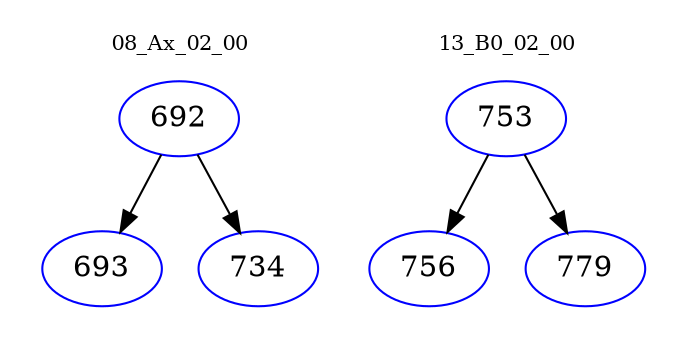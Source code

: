digraph{
subgraph cluster_0 {
color = white
label = "08_Ax_02_00";
fontsize=10;
T0_692 [label="692", color="blue"]
T0_692 -> T0_693 [color="black"]
T0_693 [label="693", color="blue"]
T0_692 -> T0_734 [color="black"]
T0_734 [label="734", color="blue"]
}
subgraph cluster_1 {
color = white
label = "13_B0_02_00";
fontsize=10;
T1_753 [label="753", color="blue"]
T1_753 -> T1_756 [color="black"]
T1_756 [label="756", color="blue"]
T1_753 -> T1_779 [color="black"]
T1_779 [label="779", color="blue"]
}
}
